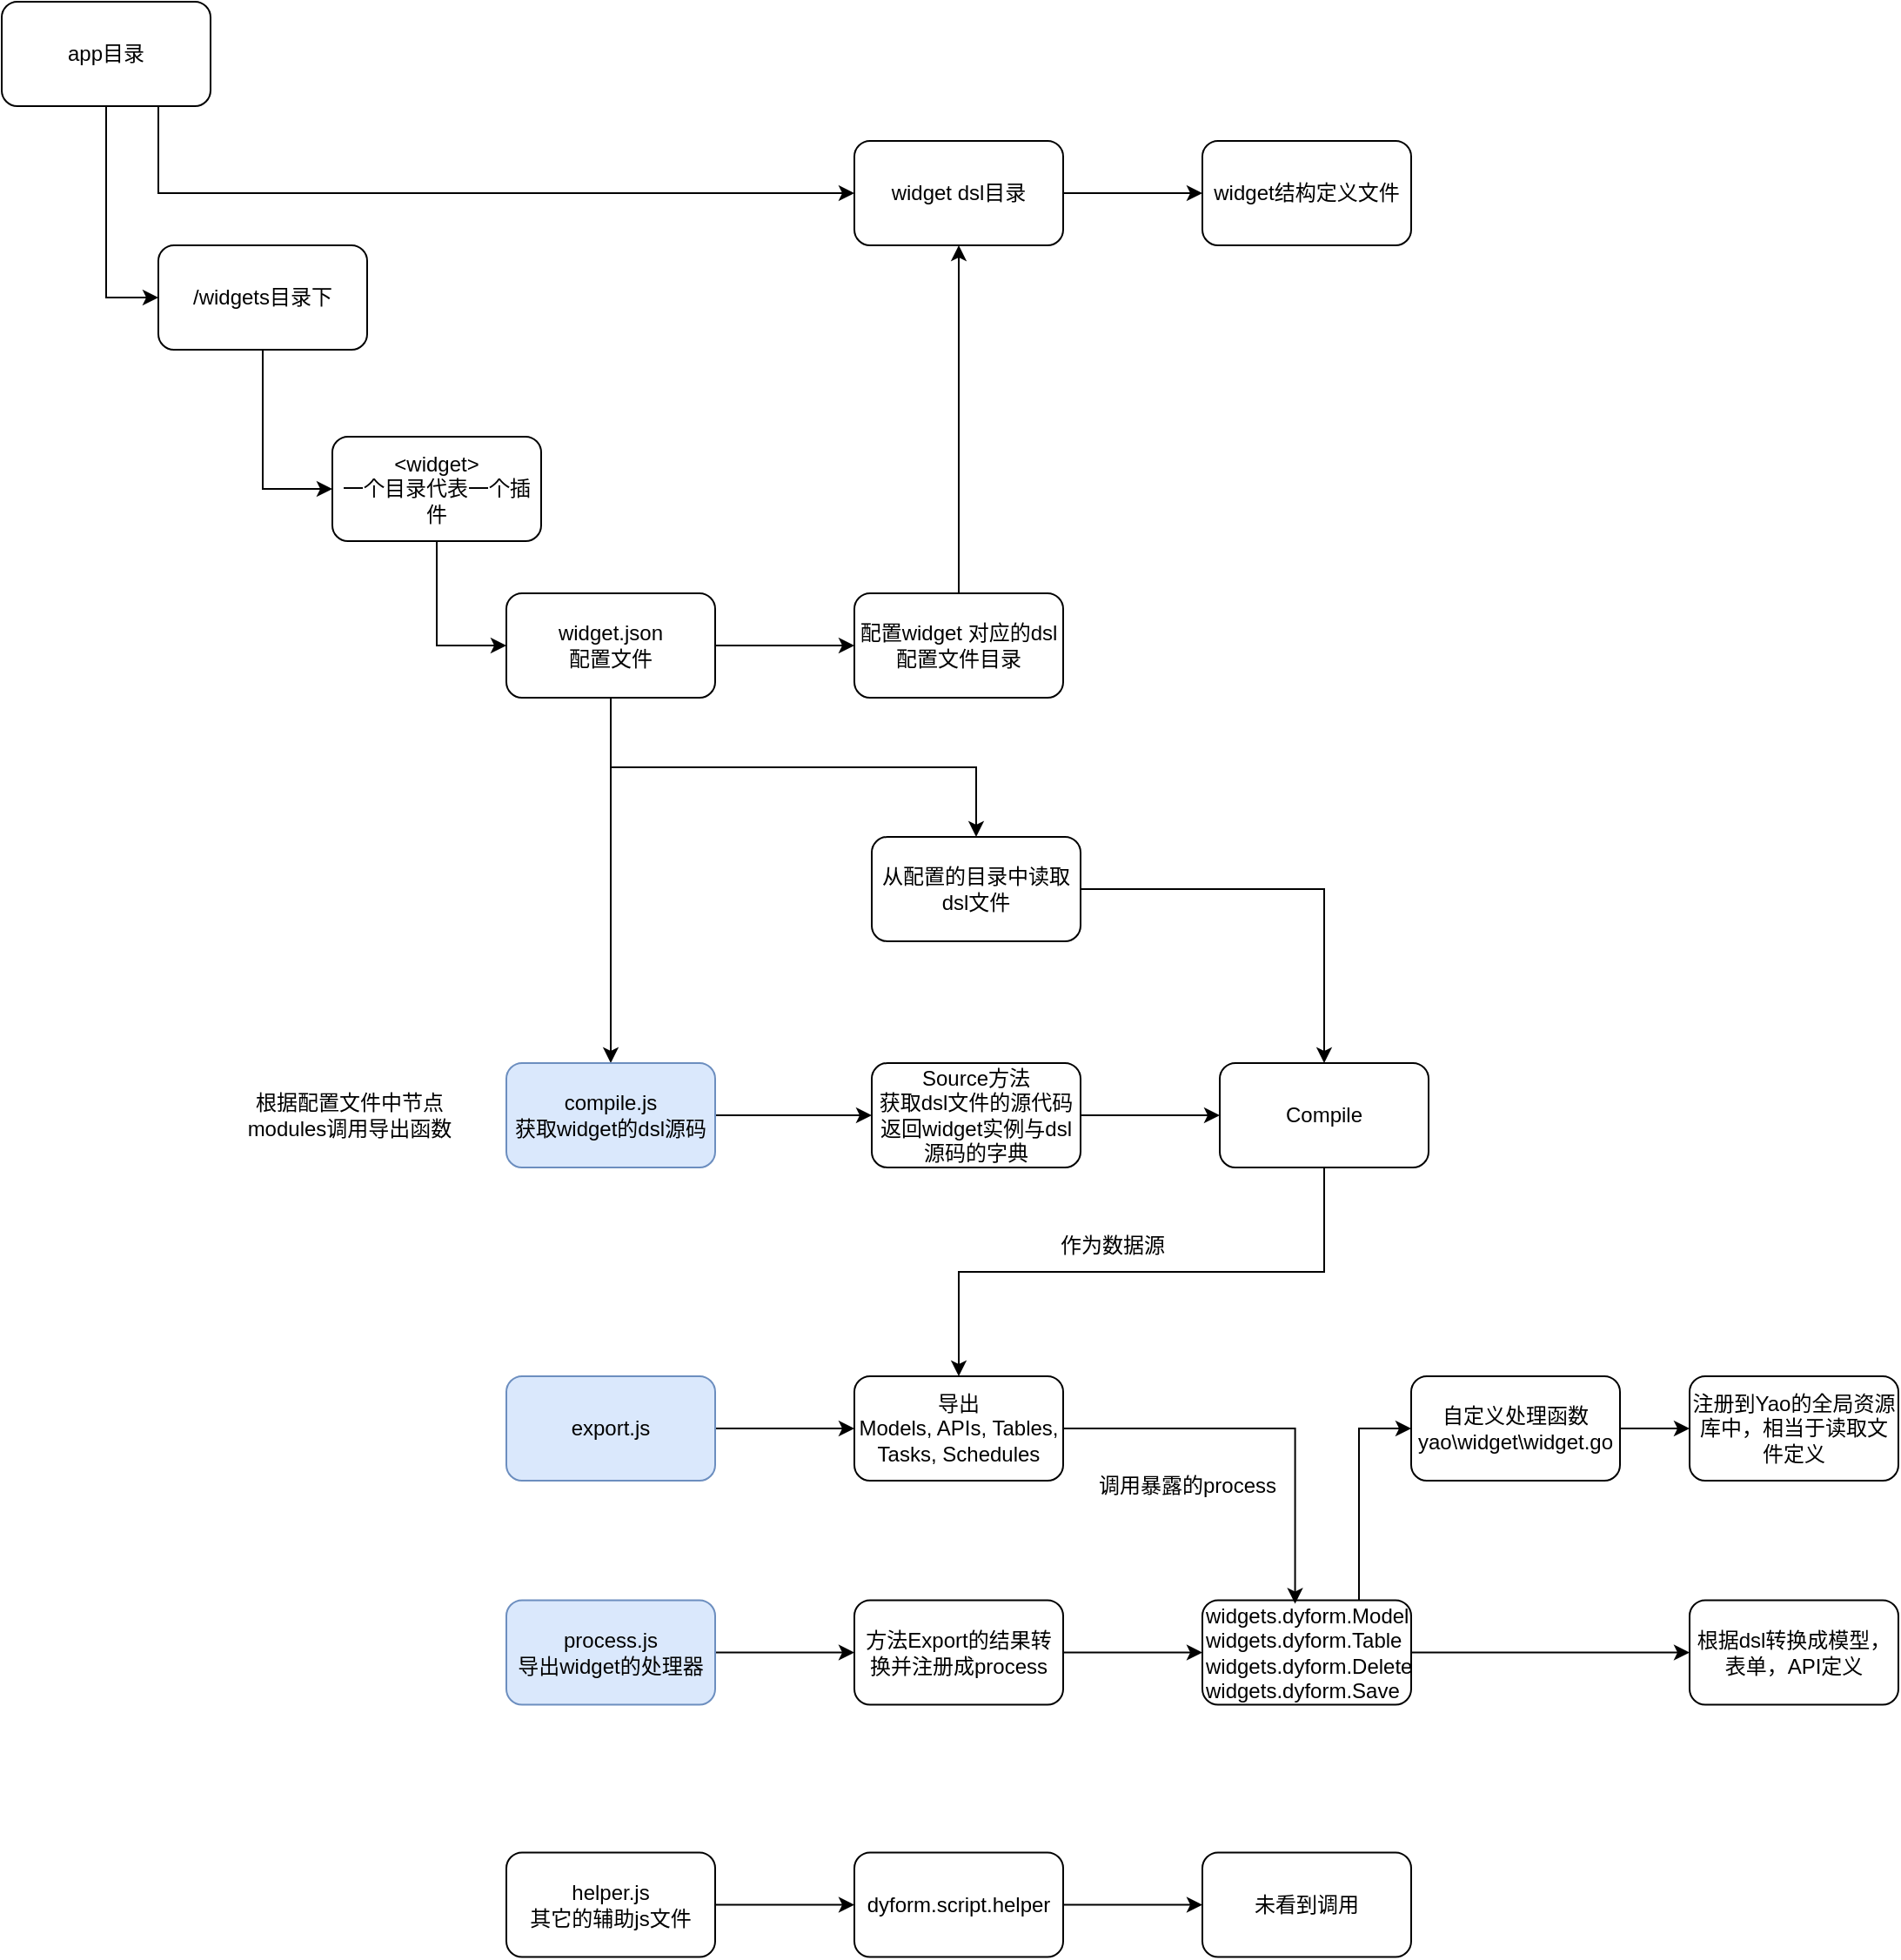 <mxfile version="20.7.4" type="device"><diagram id="8PCJCDCpM3nTtLSium70" name="自定义的wigdet"><mxGraphModel dx="1534" dy="903" grid="1" gridSize="10" guides="1" tooltips="1" connect="1" arrows="1" fold="1" page="1" pageScale="1" pageWidth="827" pageHeight="1169" math="0" shadow="0"><root><mxCell id="0"/><mxCell id="1" parent="0"/><mxCell id="CSrgSNR9Icwd52sr8Zm_-1" value="" style="edgeStyle=orthogonalEdgeStyle;rounded=0;orthogonalLoop=1;jettySize=auto;html=1;exitX=0.5;exitY=1;exitDx=0;exitDy=0;entryX=0;entryY=0.5;entryDx=0;entryDy=0;" parent="1" source="CSrgSNR9Icwd52sr8Zm_-2" target="CSrgSNR9Icwd52sr8Zm_-5" edge="1"><mxGeometry relative="1" as="geometry"/></mxCell><mxCell id="CSrgSNR9Icwd52sr8Zm_-2" value="/widgets目录下" style="rounded=1;whiteSpace=wrap;html=1;" parent="1" vertex="1"><mxGeometry x="110" y="163" width="120" height="60" as="geometry"/></mxCell><mxCell id="CSrgSNR9Icwd52sr8Zm_-3" style="edgeStyle=orthogonalEdgeStyle;rounded=0;orthogonalLoop=1;jettySize=auto;html=1;exitX=0.5;exitY=1;exitDx=0;exitDy=0;entryX=0;entryY=0.5;entryDx=0;entryDy=0;" parent="1" source="CSrgSNR9Icwd52sr8Zm_-4" target="CSrgSNR9Icwd52sr8Zm_-2" edge="1"><mxGeometry relative="1" as="geometry"/></mxCell><mxCell id="CSrgSNR9Icwd52sr8Zm_-17" style="edgeStyle=orthogonalEdgeStyle;rounded=0;orthogonalLoop=1;jettySize=auto;html=1;exitX=0.75;exitY=1;exitDx=0;exitDy=0;entryX=0;entryY=0.5;entryDx=0;entryDy=0;" parent="1" source="CSrgSNR9Icwd52sr8Zm_-4" target="CSrgSNR9Icwd52sr8Zm_-16" edge="1"><mxGeometry relative="1" as="geometry"/></mxCell><mxCell id="CSrgSNR9Icwd52sr8Zm_-4" value="app目录" style="rounded=1;whiteSpace=wrap;html=1;" parent="1" vertex="1"><mxGeometry x="20" y="23" width="120" height="60" as="geometry"/></mxCell><mxCell id="CSrgSNR9Icwd52sr8Zm_-7" style="edgeStyle=orthogonalEdgeStyle;rounded=0;orthogonalLoop=1;jettySize=auto;html=1;exitX=0.5;exitY=1;exitDx=0;exitDy=0;entryX=0;entryY=0.5;entryDx=0;entryDy=0;" parent="1" source="CSrgSNR9Icwd52sr8Zm_-5" target="CSrgSNR9Icwd52sr8Zm_-6" edge="1"><mxGeometry relative="1" as="geometry"/></mxCell><mxCell id="CSrgSNR9Icwd52sr8Zm_-5" value="&amp;lt;widget&amp;gt;&lt;br&gt;一个目录代表一个插件" style="rounded=1;whiteSpace=wrap;html=1;" parent="1" vertex="1"><mxGeometry x="210" y="273" width="120" height="60" as="geometry"/></mxCell><mxCell id="CSrgSNR9Icwd52sr8Zm_-15" value="" style="edgeStyle=orthogonalEdgeStyle;rounded=0;orthogonalLoop=1;jettySize=auto;html=1;" parent="1" source="CSrgSNR9Icwd52sr8Zm_-6" target="CSrgSNR9Icwd52sr8Zm_-14" edge="1"><mxGeometry relative="1" as="geometry"/></mxCell><mxCell id="CSrgSNR9Icwd52sr8Zm_-64" value="" style="edgeStyle=orthogonalEdgeStyle;rounded=0;orthogonalLoop=1;jettySize=auto;html=1;exitX=0.5;exitY=1;exitDx=0;exitDy=0;" parent="1" source="CSrgSNR9Icwd52sr8Zm_-6" target="CSrgSNR9Icwd52sr8Zm_-57" edge="1"><mxGeometry relative="1" as="geometry"/></mxCell><mxCell id="CSrgSNR9Icwd52sr8Zm_-75" style="edgeStyle=orthogonalEdgeStyle;rounded=0;orthogonalLoop=1;jettySize=auto;html=1;exitX=0.5;exitY=1;exitDx=0;exitDy=0;" parent="1" source="CSrgSNR9Icwd52sr8Zm_-6" target="CSrgSNR9Icwd52sr8Zm_-11" edge="1"><mxGeometry relative="1" as="geometry"/></mxCell><mxCell id="CSrgSNR9Icwd52sr8Zm_-6" value="widget.json&lt;br&gt;配置文件" style="rounded=1;whiteSpace=wrap;html=1;" parent="1" vertex="1"><mxGeometry x="310" y="363" width="120" height="60" as="geometry"/></mxCell><mxCell id="CSrgSNR9Icwd52sr8Zm_-28" value="" style="edgeStyle=orthogonalEdgeStyle;rounded=0;orthogonalLoop=1;jettySize=auto;html=1;" parent="1" source="CSrgSNR9Icwd52sr8Zm_-8" target="CSrgSNR9Icwd52sr8Zm_-27" edge="1"><mxGeometry relative="1" as="geometry"/></mxCell><mxCell id="CSrgSNR9Icwd52sr8Zm_-8" value="process.js&lt;br&gt;导出widget的处理器" style="rounded=1;whiteSpace=wrap;html=1;fillColor=#dae8fc;strokeColor=#6c8ebf;" parent="1" vertex="1"><mxGeometry x="310" y="941.75" width="120" height="60" as="geometry"/></mxCell><mxCell id="CSrgSNR9Icwd52sr8Zm_-32" value="" style="edgeStyle=orthogonalEdgeStyle;rounded=0;orthogonalLoop=1;jettySize=auto;html=1;" parent="1" source="CSrgSNR9Icwd52sr8Zm_-10" target="CSrgSNR9Icwd52sr8Zm_-31" edge="1"><mxGeometry relative="1" as="geometry"/></mxCell><mxCell id="CSrgSNR9Icwd52sr8Zm_-10" value="export.js" style="rounded=1;whiteSpace=wrap;html=1;fillColor=#dae8fc;strokeColor=#6c8ebf;" parent="1" vertex="1"><mxGeometry x="310" y="813" width="120" height="60" as="geometry"/></mxCell><mxCell id="CSrgSNR9Icwd52sr8Zm_-63" style="edgeStyle=orthogonalEdgeStyle;rounded=0;orthogonalLoop=1;jettySize=auto;html=1;entryX=0;entryY=0.5;entryDx=0;entryDy=0;" parent="1" source="CSrgSNR9Icwd52sr8Zm_-11" target="CSrgSNR9Icwd52sr8Zm_-33" edge="1"><mxGeometry relative="1" as="geometry"><mxPoint x="430" y="663" as="sourcePoint"/><mxPoint x="470" y="588" as="targetPoint"/></mxGeometry></mxCell><mxCell id="CSrgSNR9Icwd52sr8Zm_-11" value="compile.js&lt;br&gt;获取widget的dsl源码" style="rounded=1;whiteSpace=wrap;html=1;fillColor=#dae8fc;strokeColor=#6c8ebf;" parent="1" vertex="1"><mxGeometry x="310" y="633" width="120" height="60" as="geometry"/></mxCell><mxCell id="CSrgSNR9Icwd52sr8Zm_-18" style="edgeStyle=orthogonalEdgeStyle;rounded=0;orthogonalLoop=1;jettySize=auto;html=1;exitX=0.5;exitY=0;exitDx=0;exitDy=0;" parent="1" source="CSrgSNR9Icwd52sr8Zm_-14" target="CSrgSNR9Icwd52sr8Zm_-16" edge="1"><mxGeometry relative="1" as="geometry"/></mxCell><mxCell id="CSrgSNR9Icwd52sr8Zm_-14" value="配置widget 对应的dsl配置文件目录" style="rounded=1;whiteSpace=wrap;html=1;" parent="1" vertex="1"><mxGeometry x="510" y="363" width="120" height="60" as="geometry"/></mxCell><mxCell id="CSrgSNR9Icwd52sr8Zm_-20" value="" style="edgeStyle=orthogonalEdgeStyle;rounded=0;orthogonalLoop=1;jettySize=auto;html=1;" parent="1" source="CSrgSNR9Icwd52sr8Zm_-16" target="CSrgSNR9Icwd52sr8Zm_-19" edge="1"><mxGeometry relative="1" as="geometry"/></mxCell><mxCell id="CSrgSNR9Icwd52sr8Zm_-16" value="widget dsl目录" style="rounded=1;whiteSpace=wrap;html=1;" parent="1" vertex="1"><mxGeometry x="510" y="103" width="120" height="60" as="geometry"/></mxCell><mxCell id="CSrgSNR9Icwd52sr8Zm_-19" value="widget结构定义文件" style="rounded=1;whiteSpace=wrap;html=1;" parent="1" vertex="1"><mxGeometry x="710" y="103" width="120" height="60" as="geometry"/></mxCell><mxCell id="CSrgSNR9Icwd52sr8Zm_-26" value="" style="edgeStyle=orthogonalEdgeStyle;rounded=0;orthogonalLoop=1;jettySize=auto;html=1;" parent="1" source="CSrgSNR9Icwd52sr8Zm_-21" target="CSrgSNR9Icwd52sr8Zm_-25" edge="1"><mxGeometry relative="1" as="geometry"/></mxCell><mxCell id="CSrgSNR9Icwd52sr8Zm_-21" value="helper.js&lt;br&gt;其它的辅助js文件" style="rounded=1;whiteSpace=wrap;html=1;" parent="1" vertex="1"><mxGeometry x="310" y="1086.75" width="120" height="60" as="geometry"/></mxCell><mxCell id="CSrgSNR9Icwd52sr8Zm_-56" value="" style="edgeStyle=orthogonalEdgeStyle;rounded=0;orthogonalLoop=1;jettySize=auto;html=1;" parent="1" source="CSrgSNR9Icwd52sr8Zm_-25" target="CSrgSNR9Icwd52sr8Zm_-55" edge="1"><mxGeometry relative="1" as="geometry"/></mxCell><mxCell id="CSrgSNR9Icwd52sr8Zm_-25" value="dyform.script.helper" style="rounded=1;whiteSpace=wrap;html=1;" parent="1" vertex="1"><mxGeometry x="510" y="1086.75" width="120" height="60" as="geometry"/></mxCell><mxCell id="CSrgSNR9Icwd52sr8Zm_-30" value="" style="edgeStyle=orthogonalEdgeStyle;rounded=0;orthogonalLoop=1;jettySize=auto;html=1;" parent="1" source="CSrgSNR9Icwd52sr8Zm_-27" target="CSrgSNR9Icwd52sr8Zm_-29" edge="1"><mxGeometry relative="1" as="geometry"/></mxCell><mxCell id="CSrgSNR9Icwd52sr8Zm_-27" value="方法Export的结果转换并注册成process" style="rounded=1;whiteSpace=wrap;html=1;" parent="1" vertex="1"><mxGeometry x="510" y="941.75" width="120" height="60" as="geometry"/></mxCell><mxCell id="CSrgSNR9Icwd52sr8Zm_-40" value="" style="edgeStyle=orthogonalEdgeStyle;rounded=0;orthogonalLoop=1;jettySize=auto;html=1;" parent="1" source="CSrgSNR9Icwd52sr8Zm_-29" target="CSrgSNR9Icwd52sr8Zm_-39" edge="1"><mxGeometry relative="1" as="geometry"/></mxCell><mxCell id="CSrgSNR9Icwd52sr8Zm_-54" style="edgeStyle=orthogonalEdgeStyle;rounded=0;orthogonalLoop=1;jettySize=auto;html=1;exitX=0.75;exitY=0;exitDx=0;exitDy=0;entryX=0;entryY=0.5;entryDx=0;entryDy=0;" parent="1" source="CSrgSNR9Icwd52sr8Zm_-29" target="CSrgSNR9Icwd52sr8Zm_-48" edge="1"><mxGeometry relative="1" as="geometry"/></mxCell><mxCell id="CSrgSNR9Icwd52sr8Zm_-29" value="widgets.dyform.Model&lt;br&gt;widgets.dyform.Table&lt;br&gt;widgets.dyform.Delete&lt;br&gt;widgets.dyform.Save" style="rounded=1;whiteSpace=wrap;html=1;align=left;" parent="1" vertex="1"><mxGeometry x="710" y="941.75" width="120" height="60" as="geometry"/></mxCell><mxCell id="CSrgSNR9Icwd52sr8Zm_-43" style="edgeStyle=orthogonalEdgeStyle;rounded=0;orthogonalLoop=1;jettySize=auto;html=1;exitX=1;exitY=0.5;exitDx=0;exitDy=0;entryX=0.444;entryY=0.033;entryDx=0;entryDy=0;entryPerimeter=0;" parent="1" source="CSrgSNR9Icwd52sr8Zm_-31" target="CSrgSNR9Icwd52sr8Zm_-29" edge="1"><mxGeometry relative="1" as="geometry"/></mxCell><mxCell id="CSrgSNR9Icwd52sr8Zm_-31" value="导出&lt;br&gt;Models, APIs, Tables, Tasks, Schedules" style="whiteSpace=wrap;html=1;rounded=1;" parent="1" vertex="1"><mxGeometry x="510" y="813" width="120" height="60" as="geometry"/></mxCell><mxCell id="CSrgSNR9Icwd52sr8Zm_-71" style="edgeStyle=orthogonalEdgeStyle;rounded=0;orthogonalLoop=1;jettySize=auto;html=1;exitX=1;exitY=0.5;exitDx=0;exitDy=0;" parent="1" source="CSrgSNR9Icwd52sr8Zm_-33" target="CSrgSNR9Icwd52sr8Zm_-69" edge="1"><mxGeometry relative="1" as="geometry"/></mxCell><mxCell id="CSrgSNR9Icwd52sr8Zm_-33" value="Source方法&lt;br&gt;获取dsl文件的源代码&lt;br&gt;返回widget实例与dsl源码的字典" style="whiteSpace=wrap;html=1;rounded=1;" parent="1" vertex="1"><mxGeometry x="520" y="633" width="120" height="60" as="geometry"/></mxCell><mxCell id="CSrgSNR9Icwd52sr8Zm_-38" value="根据配置文件中节点modules调用导出函数" style="text;html=1;strokeColor=none;fillColor=none;align=center;verticalAlign=middle;whiteSpace=wrap;rounded=0;" parent="1" vertex="1"><mxGeometry x="160" y="640.5" width="120" height="45" as="geometry"/></mxCell><mxCell id="CSrgSNR9Icwd52sr8Zm_-39" value="根据dsl转换成模型，表单，API定义" style="whiteSpace=wrap;html=1;rounded=1;" parent="1" vertex="1"><mxGeometry x="990" y="941.75" width="120" height="60" as="geometry"/></mxCell><mxCell id="CSrgSNR9Icwd52sr8Zm_-44" value="调用暴露的process" style="text;html=1;strokeColor=none;fillColor=none;align=center;verticalAlign=middle;whiteSpace=wrap;rounded=0;" parent="1" vertex="1"><mxGeometry x="640" y="860.5" width="123" height="30" as="geometry"/></mxCell><mxCell id="CSrgSNR9Icwd52sr8Zm_-51" value="" style="edgeStyle=orthogonalEdgeStyle;rounded=0;orthogonalLoop=1;jettySize=auto;html=1;" parent="1" source="CSrgSNR9Icwd52sr8Zm_-48" target="CSrgSNR9Icwd52sr8Zm_-50" edge="1"><mxGeometry relative="1" as="geometry"/></mxCell><mxCell id="CSrgSNR9Icwd52sr8Zm_-48" value="自定义处理函数&lt;br&gt;yao\widget\widget.go" style="whiteSpace=wrap;html=1;rounded=1;" parent="1" vertex="1"><mxGeometry x="830" y="813" width="120" height="60" as="geometry"/></mxCell><mxCell id="CSrgSNR9Icwd52sr8Zm_-50" value="注册到Yao的全局资源库中，相当于读取文件定义" style="whiteSpace=wrap;html=1;rounded=1;" parent="1" vertex="1"><mxGeometry x="990" y="813" width="120" height="60" as="geometry"/></mxCell><mxCell id="CSrgSNR9Icwd52sr8Zm_-55" value="未看到调用" style="whiteSpace=wrap;html=1;rounded=1;" parent="1" vertex="1"><mxGeometry x="710" y="1086.75" width="120" height="60" as="geometry"/></mxCell><mxCell id="CSrgSNR9Icwd52sr8Zm_-74" style="edgeStyle=orthogonalEdgeStyle;rounded=0;orthogonalLoop=1;jettySize=auto;html=1;exitX=1;exitY=0.5;exitDx=0;exitDy=0;entryX=0.5;entryY=0;entryDx=0;entryDy=0;" parent="1" source="CSrgSNR9Icwd52sr8Zm_-57" target="CSrgSNR9Icwd52sr8Zm_-69" edge="1"><mxGeometry relative="1" as="geometry"/></mxCell><mxCell id="CSrgSNR9Icwd52sr8Zm_-57" value="从配置的目录中读取dsl文件" style="whiteSpace=wrap;html=1;rounded=1;" parent="1" vertex="1"><mxGeometry x="520" y="503" width="120" height="60" as="geometry"/></mxCell><mxCell id="CSrgSNR9Icwd52sr8Zm_-72" style="edgeStyle=orthogonalEdgeStyle;rounded=0;orthogonalLoop=1;jettySize=auto;html=1;exitX=0.5;exitY=1;exitDx=0;exitDy=0;entryX=0.5;entryY=0;entryDx=0;entryDy=0;" parent="1" source="CSrgSNR9Icwd52sr8Zm_-69" target="CSrgSNR9Icwd52sr8Zm_-31" edge="1"><mxGeometry relative="1" as="geometry"/></mxCell><mxCell id="CSrgSNR9Icwd52sr8Zm_-69" value="Compile" style="rounded=1;whiteSpace=wrap;html=1;" parent="1" vertex="1"><mxGeometry x="720" y="633" width="120" height="60" as="geometry"/></mxCell><mxCell id="CSrgSNR9Icwd52sr8Zm_-73" value="作为数据源" style="text;html=1;strokeColor=none;fillColor=none;align=center;verticalAlign=middle;whiteSpace=wrap;rounded=0;" parent="1" vertex="1"><mxGeometry x="610" y="723" width="97" height="30" as="geometry"/></mxCell></root></mxGraphModel></diagram></mxfile>